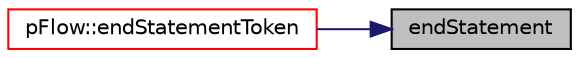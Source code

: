 digraph "endStatement"
{
 // LATEX_PDF_SIZE
  edge [fontname="Helvetica",fontsize="10",labelfontname="Helvetica",labelfontsize="10"];
  node [fontname="Helvetica",fontsize="10",shape=record];
  rankdir="RL";
  Node1 [label="endStatement",height=0.2,width=0.4,color="black", fillcolor="grey75", style="filled", fontcolor="black",tooltip=" "];
  Node1 -> Node2 [dir="back",color="midnightblue",fontsize="10",style="solid",fontname="Helvetica"];
  Node2 [label="pFlow::endStatementToken",height=0.2,width=0.4,color="red", fillcolor="white", style="filled",URL="$namespacepFlow.html#a8c6bd0c60160c712f4f4a4b00e48183f",tooltip=" "];
}
